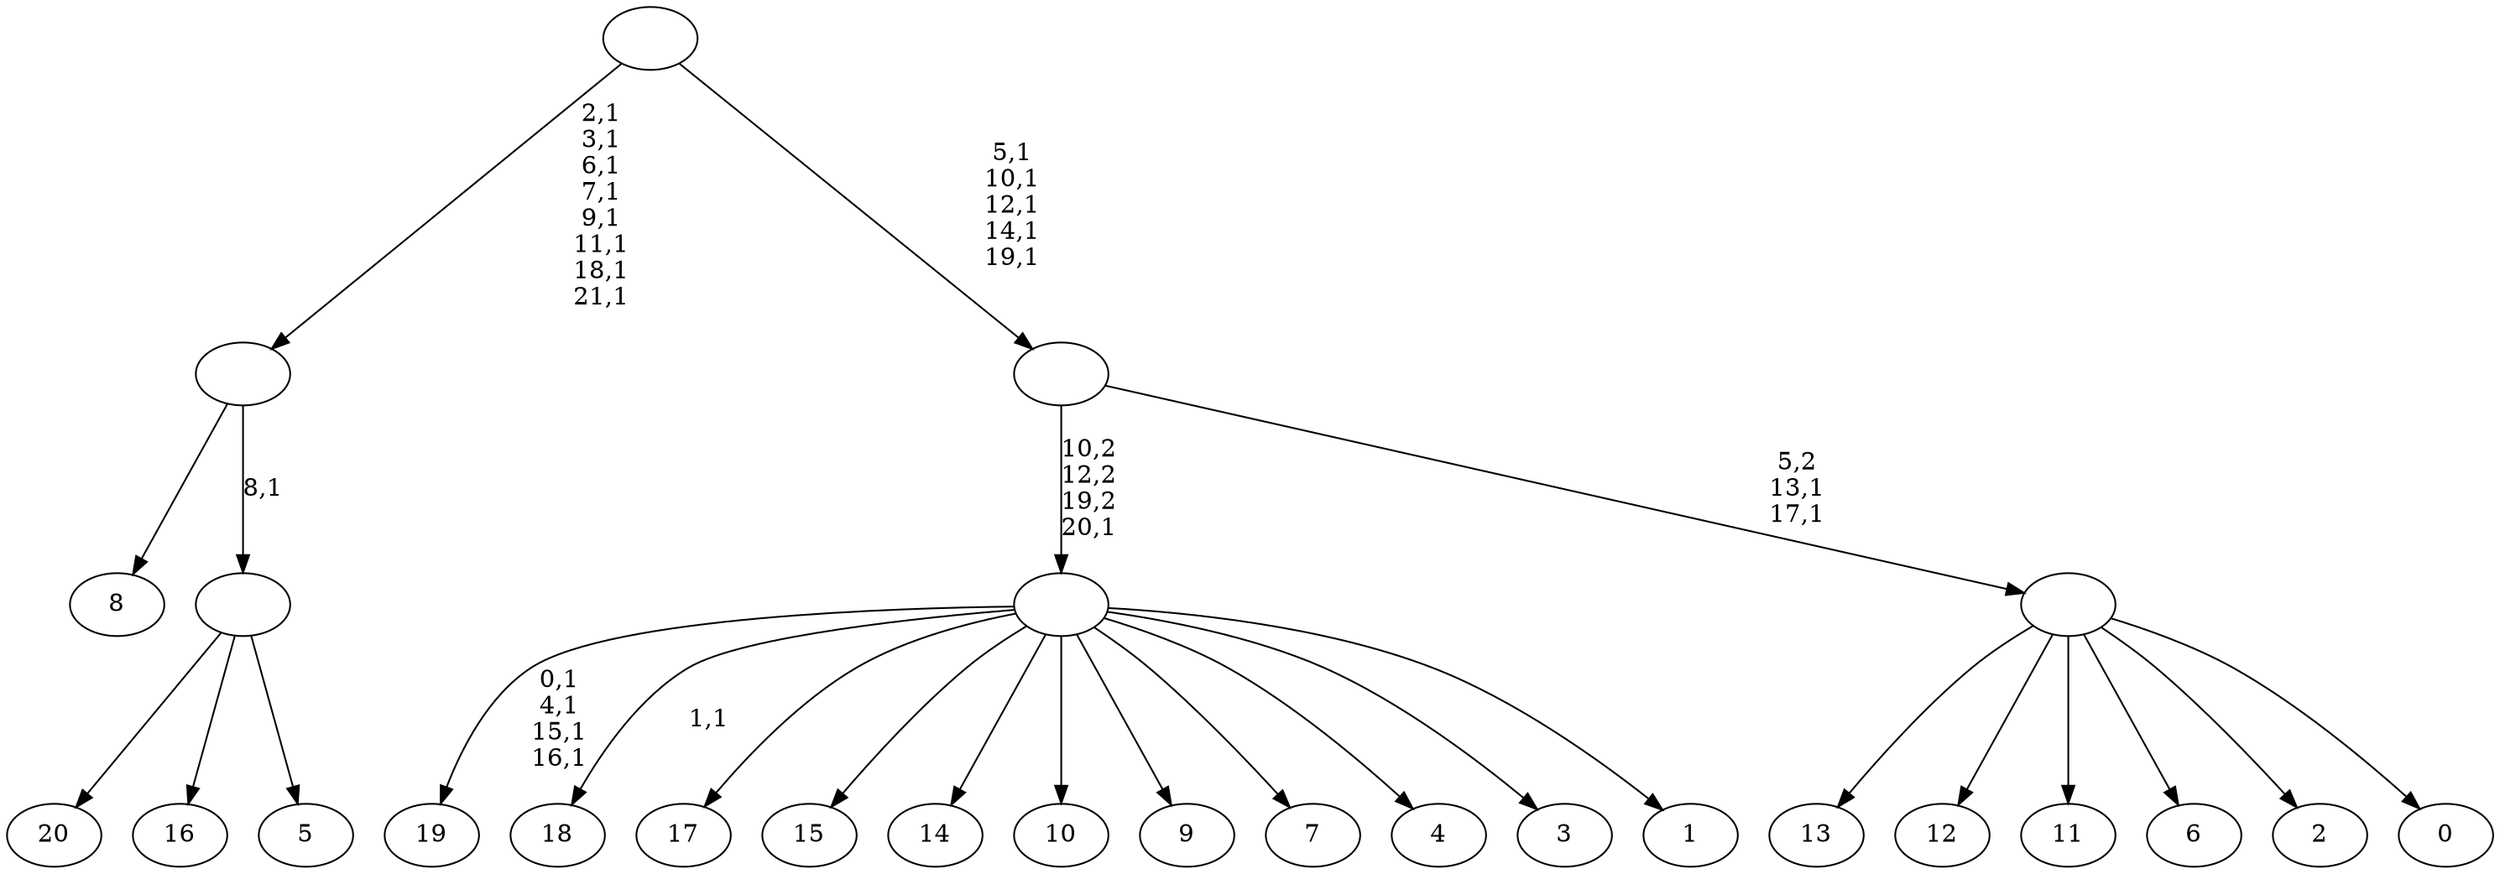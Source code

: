digraph T {
	43 [label="20"]
	42 [label="19"]
	37 [label="18"]
	35 [label="17"]
	34 [label="16"]
	33 [label="15"]
	32 [label="14"]
	31 [label="13"]
	30 [label="12"]
	29 [label="11"]
	28 [label="10"]
	27 [label="9"]
	26 [label="8"]
	25 [label="7"]
	24 [label="6"]
	23 [label="5"]
	22 [label=""]
	21 [label=""]
	13 [label="4"]
	12 [label="3"]
	11 [label="2"]
	10 [label="1"]
	9 [label=""]
	8 [label="0"]
	7 [label=""]
	5 [label=""]
	0 [label=""]
	22 -> 43 [label=""]
	22 -> 34 [label=""]
	22 -> 23 [label=""]
	21 -> 26 [label=""]
	21 -> 22 [label="8,1"]
	9 -> 37 [label="1,1"]
	9 -> 42 [label="0,1\n4,1\n15,1\n16,1"]
	9 -> 35 [label=""]
	9 -> 33 [label=""]
	9 -> 32 [label=""]
	9 -> 28 [label=""]
	9 -> 27 [label=""]
	9 -> 25 [label=""]
	9 -> 13 [label=""]
	9 -> 12 [label=""]
	9 -> 10 [label=""]
	7 -> 31 [label=""]
	7 -> 30 [label=""]
	7 -> 29 [label=""]
	7 -> 24 [label=""]
	7 -> 11 [label=""]
	7 -> 8 [label=""]
	5 -> 7 [label="5,2\n13,1\n17,1"]
	5 -> 9 [label="10,2\n12,2\n19,2\n20,1"]
	0 -> 5 [label="5,1\n10,1\n12,1\n14,1\n19,1"]
	0 -> 21 [label="2,1\n3,1\n6,1\n7,1\n9,1\n11,1\n18,1\n21,1"]
}
